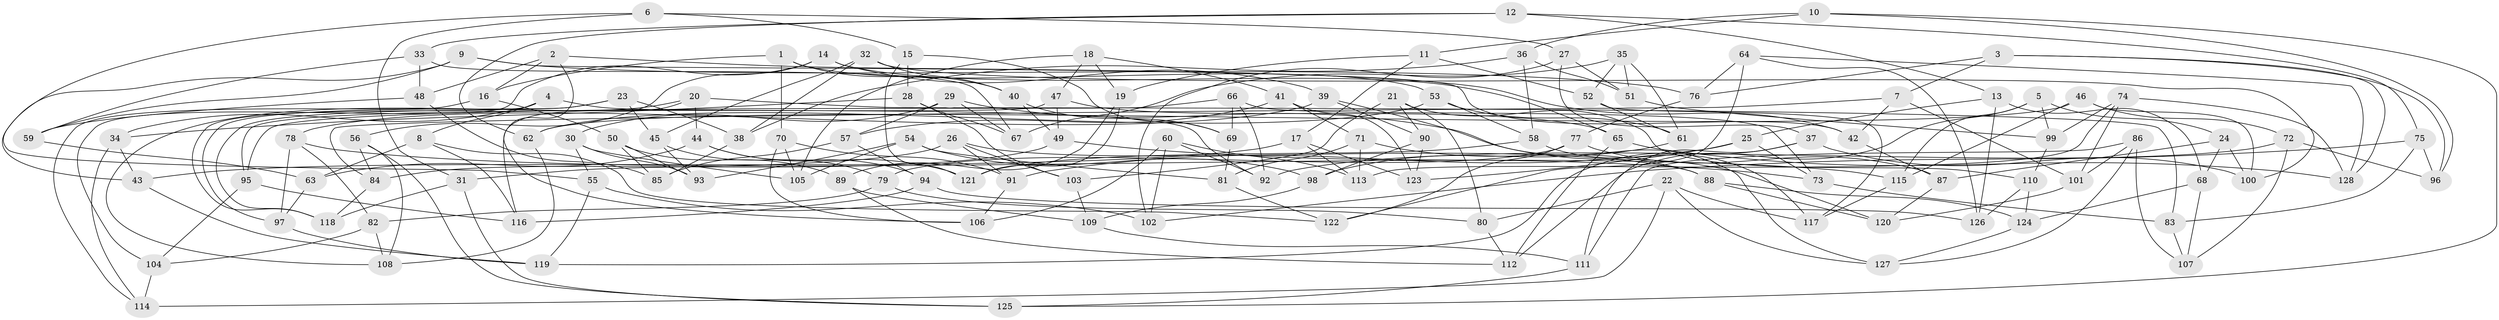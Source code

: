 // Generated by graph-tools (version 1.1) at 2025/56/03/09/25 04:56:21]
// undirected, 128 vertices, 256 edges
graph export_dot {
graph [start="1"]
  node [color=gray90,style=filled];
  1;
  2;
  3;
  4;
  5;
  6;
  7;
  8;
  9;
  10;
  11;
  12;
  13;
  14;
  15;
  16;
  17;
  18;
  19;
  20;
  21;
  22;
  23;
  24;
  25;
  26;
  27;
  28;
  29;
  30;
  31;
  32;
  33;
  34;
  35;
  36;
  37;
  38;
  39;
  40;
  41;
  42;
  43;
  44;
  45;
  46;
  47;
  48;
  49;
  50;
  51;
  52;
  53;
  54;
  55;
  56;
  57;
  58;
  59;
  60;
  61;
  62;
  63;
  64;
  65;
  66;
  67;
  68;
  69;
  70;
  71;
  72;
  73;
  74;
  75;
  76;
  77;
  78;
  79;
  80;
  81;
  82;
  83;
  84;
  85;
  86;
  87;
  88;
  89;
  90;
  91;
  92;
  93;
  94;
  95;
  96;
  97;
  98;
  99;
  100;
  101;
  102;
  103;
  104;
  105;
  106;
  107;
  108;
  109;
  110;
  111;
  112;
  113;
  114;
  115;
  116;
  117;
  118;
  119;
  120;
  121;
  122;
  123;
  124;
  125;
  126;
  127;
  128;
  1 -- 70;
  1 -- 53;
  1 -- 16;
  1 -- 40;
  2 -- 48;
  2 -- 106;
  2 -- 16;
  2 -- 42;
  3 -- 7;
  3 -- 76;
  3 -- 128;
  3 -- 96;
  4 -- 8;
  4 -- 92;
  4 -- 34;
  4 -- 118;
  5 -- 99;
  5 -- 24;
  5 -- 115;
  5 -- 112;
  6 -- 31;
  6 -- 27;
  6 -- 15;
  6 -- 55;
  7 -- 101;
  7 -- 42;
  7 -- 84;
  8 -- 122;
  8 -- 116;
  8 -- 63;
  9 -- 43;
  9 -- 59;
  9 -- 42;
  9 -- 76;
  10 -- 125;
  10 -- 36;
  10 -- 96;
  10 -- 11;
  11 -- 17;
  11 -- 52;
  11 -- 19;
  12 -- 62;
  12 -- 75;
  12 -- 33;
  12 -- 13;
  13 -- 126;
  13 -- 25;
  13 -- 68;
  14 -- 56;
  14 -- 39;
  14 -- 65;
  14 -- 104;
  15 -- 28;
  15 -- 69;
  15 -- 121;
  16 -- 114;
  16 -- 50;
  17 -- 43;
  17 -- 113;
  17 -- 123;
  18 -- 105;
  18 -- 41;
  18 -- 19;
  18 -- 47;
  19 -- 121;
  19 -- 89;
  20 -- 108;
  20 -- 83;
  20 -- 116;
  20 -- 44;
  21 -- 110;
  21 -- 90;
  21 -- 103;
  21 -- 80;
  22 -- 127;
  22 -- 117;
  22 -- 114;
  22 -- 80;
  23 -- 118;
  23 -- 38;
  23 -- 45;
  23 -- 97;
  24 -- 87;
  24 -- 100;
  24 -- 68;
  25 -- 123;
  25 -- 91;
  25 -- 73;
  26 -- 31;
  26 -- 88;
  26 -- 103;
  26 -- 91;
  27 -- 51;
  27 -- 102;
  27 -- 37;
  28 -- 34;
  28 -- 67;
  28 -- 103;
  29 -- 57;
  29 -- 67;
  29 -- 120;
  29 -- 30;
  30 -- 93;
  30 -- 55;
  30 -- 105;
  31 -- 118;
  31 -- 125;
  32 -- 100;
  32 -- 38;
  32 -- 40;
  32 -- 45;
  33 -- 48;
  33 -- 67;
  33 -- 59;
  34 -- 114;
  34 -- 43;
  35 -- 52;
  35 -- 67;
  35 -- 61;
  35 -- 51;
  36 -- 38;
  36 -- 58;
  36 -- 51;
  37 -- 119;
  37 -- 100;
  37 -- 111;
  38 -- 85;
  39 -- 90;
  39 -- 127;
  39 -- 78;
  40 -- 69;
  40 -- 49;
  41 -- 57;
  41 -- 71;
  41 -- 123;
  42 -- 87;
  43 -- 119;
  44 -- 63;
  44 -- 94;
  44 -- 121;
  45 -- 93;
  45 -- 79;
  46 -- 72;
  46 -- 100;
  46 -- 62;
  46 -- 115;
  47 -- 95;
  47 -- 49;
  47 -- 65;
  48 -- 85;
  48 -- 59;
  49 -- 73;
  49 -- 84;
  50 -- 89;
  50 -- 85;
  50 -- 93;
  51 -- 99;
  52 -- 117;
  52 -- 61;
  53 -- 58;
  53 -- 62;
  53 -- 61;
  54 -- 93;
  54 -- 81;
  54 -- 105;
  54 -- 98;
  55 -- 119;
  55 -- 102;
  56 -- 108;
  56 -- 84;
  56 -- 125;
  57 -- 85;
  57 -- 94;
  58 -- 121;
  58 -- 117;
  59 -- 63;
  60 -- 102;
  60 -- 106;
  60 -- 113;
  60 -- 92;
  61 -- 98;
  62 -- 108;
  63 -- 97;
  64 -- 76;
  64 -- 128;
  64 -- 126;
  64 -- 122;
  65 -- 112;
  65 -- 128;
  66 -- 69;
  66 -- 95;
  66 -- 73;
  66 -- 92;
  68 -- 124;
  68 -- 107;
  69 -- 81;
  70 -- 105;
  70 -- 106;
  70 -- 91;
  71 -- 88;
  71 -- 81;
  71 -- 113;
  72 -- 92;
  72 -- 107;
  72 -- 96;
  73 -- 83;
  74 -- 99;
  74 -- 128;
  74 -- 113;
  74 -- 101;
  75 -- 102;
  75 -- 96;
  75 -- 83;
  76 -- 77;
  77 -- 122;
  77 -- 87;
  77 -- 79;
  78 -- 82;
  78 -- 97;
  78 -- 115;
  79 -- 82;
  79 -- 80;
  80 -- 112;
  81 -- 122;
  82 -- 108;
  82 -- 104;
  83 -- 107;
  84 -- 118;
  86 -- 127;
  86 -- 101;
  86 -- 107;
  86 -- 111;
  87 -- 120;
  88 -- 120;
  88 -- 124;
  89 -- 109;
  89 -- 112;
  90 -- 98;
  90 -- 123;
  91 -- 106;
  94 -- 116;
  94 -- 126;
  95 -- 116;
  95 -- 104;
  97 -- 119;
  98 -- 109;
  99 -- 110;
  101 -- 120;
  103 -- 109;
  104 -- 114;
  109 -- 111;
  110 -- 124;
  110 -- 126;
  111 -- 125;
  115 -- 117;
  124 -- 127;
}
